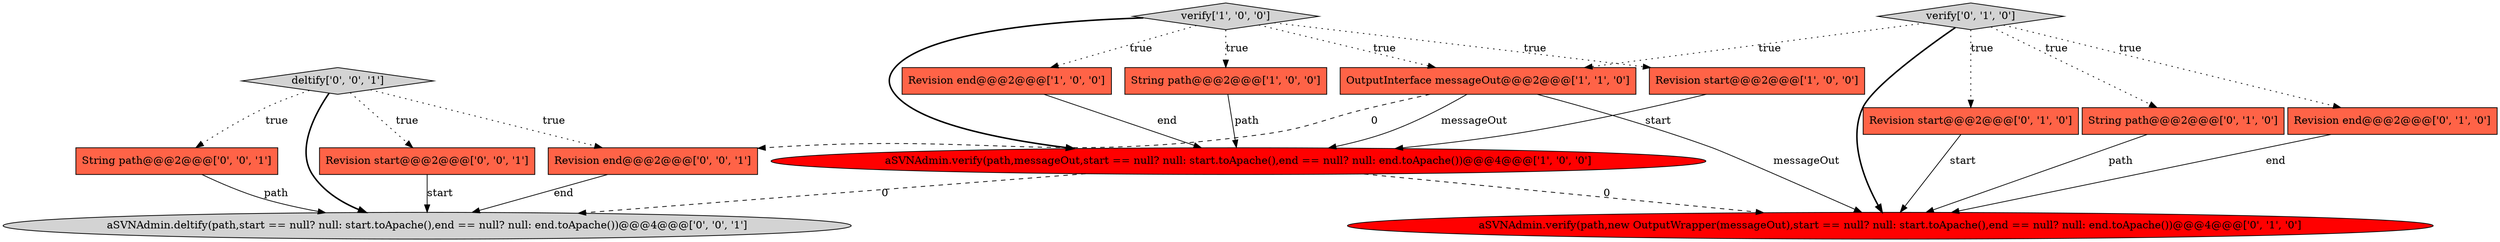 digraph {
12 [style = filled, label = "aSVNAdmin.deltify(path,start == null? null: start.toApache(),end == null? null: end.toApache())@@@4@@@['0', '0', '1']", fillcolor = lightgray, shape = ellipse image = "AAA0AAABBB3BBB"];
3 [style = filled, label = "aSVNAdmin.verify(path,messageOut,start == null? null: start.toApache(),end == null? null: end.toApache())@@@4@@@['1', '0', '0']", fillcolor = red, shape = ellipse image = "AAA1AAABBB1BBB"];
4 [style = filled, label = "String path@@@2@@@['1', '0', '0']", fillcolor = tomato, shape = box image = "AAA0AAABBB1BBB"];
13 [style = filled, label = "String path@@@2@@@['0', '0', '1']", fillcolor = tomato, shape = box image = "AAA0AAABBB3BBB"];
8 [style = filled, label = "Revision end@@@2@@@['0', '1', '0']", fillcolor = tomato, shape = box image = "AAA0AAABBB2BBB"];
7 [style = filled, label = "verify['0', '1', '0']", fillcolor = lightgray, shape = diamond image = "AAA0AAABBB2BBB"];
14 [style = filled, label = "deltify['0', '0', '1']", fillcolor = lightgray, shape = diamond image = "AAA0AAABBB3BBB"];
6 [style = filled, label = "Revision start@@@2@@@['0', '1', '0']", fillcolor = tomato, shape = box image = "AAA0AAABBB2BBB"];
15 [style = filled, label = "Revision end@@@2@@@['0', '0', '1']", fillcolor = tomato, shape = box image = "AAA0AAABBB3BBB"];
0 [style = filled, label = "Revision end@@@2@@@['1', '0', '0']", fillcolor = tomato, shape = box image = "AAA0AAABBB1BBB"];
9 [style = filled, label = "String path@@@2@@@['0', '1', '0']", fillcolor = tomato, shape = box image = "AAA0AAABBB2BBB"];
5 [style = filled, label = "OutputInterface messageOut@@@2@@@['1', '1', '0']", fillcolor = tomato, shape = box image = "AAA0AAABBB1BBB"];
2 [style = filled, label = "verify['1', '0', '0']", fillcolor = lightgray, shape = diamond image = "AAA0AAABBB1BBB"];
1 [style = filled, label = "Revision start@@@2@@@['1', '0', '0']", fillcolor = tomato, shape = box image = "AAA0AAABBB1BBB"];
10 [style = filled, label = "aSVNAdmin.verify(path,new OutputWrapper(messageOut),start == null? null: start.toApache(),end == null? null: end.toApache())@@@4@@@['0', '1', '0']", fillcolor = red, shape = ellipse image = "AAA1AAABBB2BBB"];
11 [style = filled, label = "Revision start@@@2@@@['0', '0', '1']", fillcolor = tomato, shape = box image = "AAA0AAABBB3BBB"];
7->6 [style = dotted, label="true"];
2->0 [style = dotted, label="true"];
7->10 [style = bold, label=""];
13->12 [style = solid, label="path"];
8->10 [style = solid, label="end"];
9->10 [style = solid, label="path"];
2->3 [style = bold, label=""];
7->9 [style = dotted, label="true"];
14->13 [style = dotted, label="true"];
15->12 [style = solid, label="end"];
7->5 [style = dotted, label="true"];
14->15 [style = dotted, label="true"];
11->12 [style = solid, label="start"];
3->12 [style = dashed, label="0"];
4->3 [style = solid, label="path"];
6->10 [style = solid, label="start"];
2->1 [style = dotted, label="true"];
14->12 [style = bold, label=""];
2->4 [style = dotted, label="true"];
5->3 [style = solid, label="messageOut"];
5->10 [style = solid, label="messageOut"];
14->11 [style = dotted, label="true"];
3->10 [style = dashed, label="0"];
2->5 [style = dotted, label="true"];
7->8 [style = dotted, label="true"];
0->3 [style = solid, label="end"];
5->15 [style = dashed, label="0"];
1->3 [style = solid, label="start"];
}
